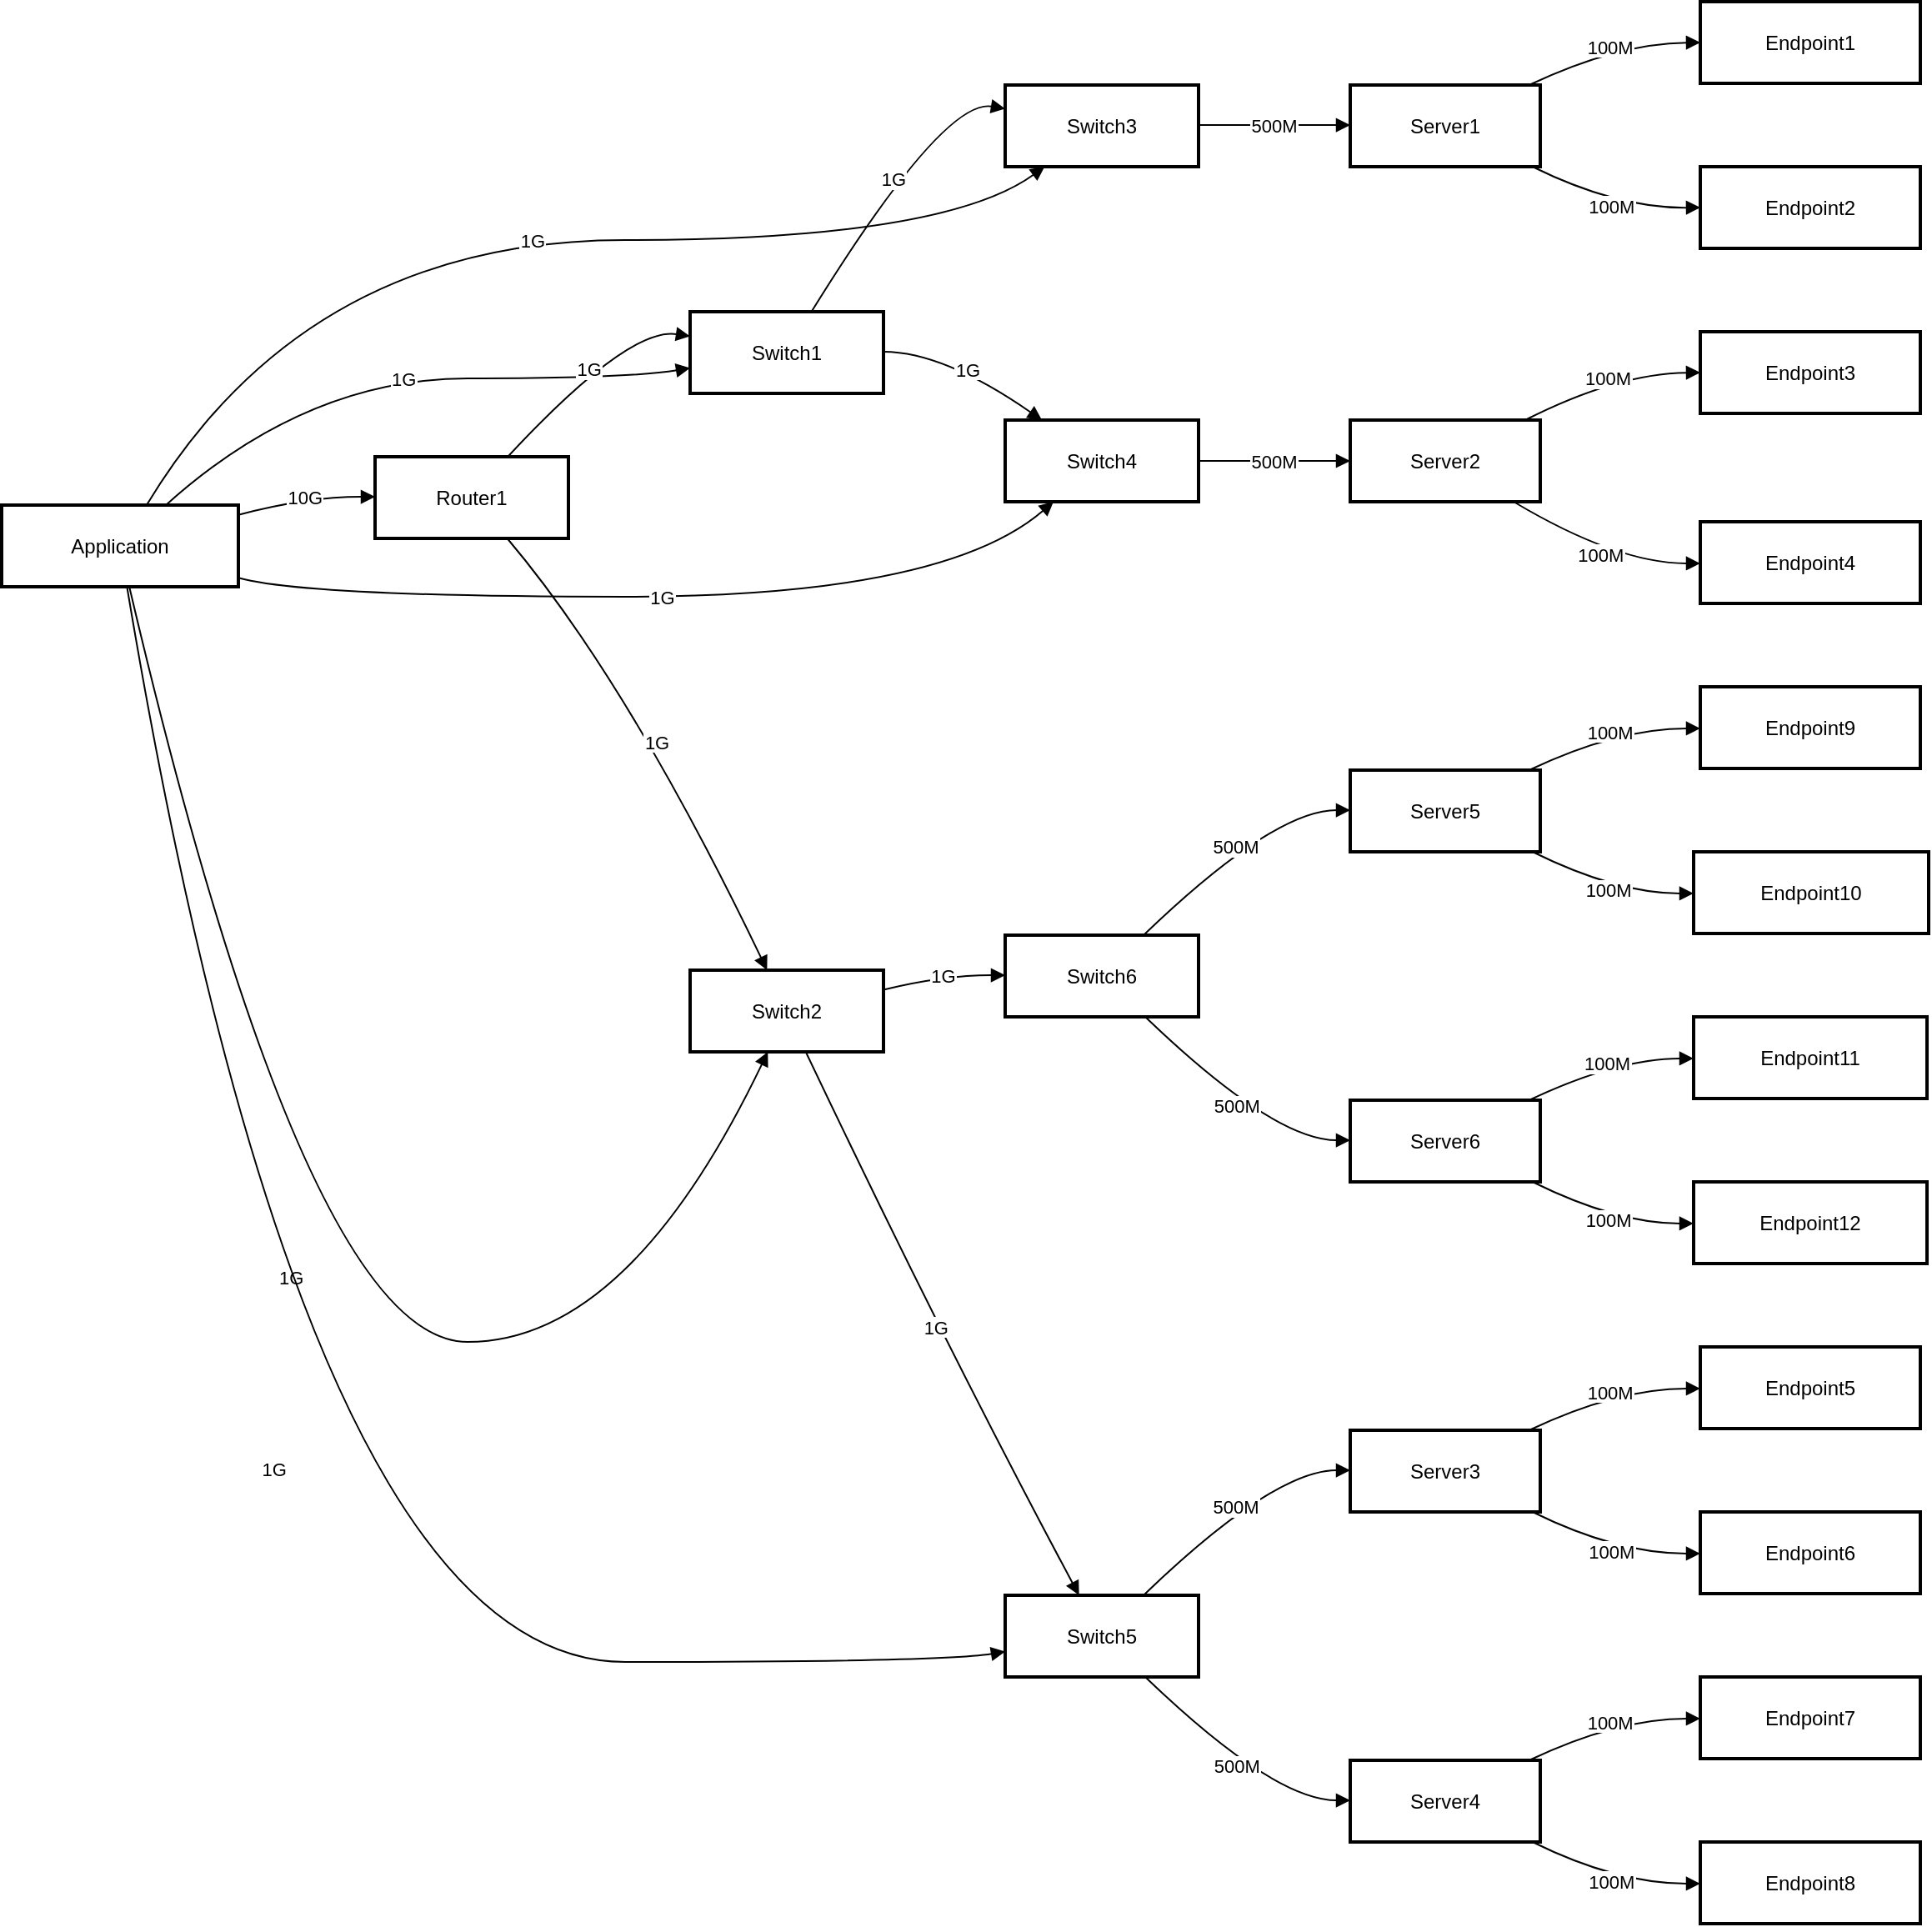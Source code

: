 <mxfile version="24.7.16">
  <diagram name="Seite-1" id="dqsLzKi4FgeO7Q9_Gg5U">
    <mxGraphModel>
      <root>
        <mxCell id="0" />
        <mxCell id="1" parent="0" />
        <mxCell id="2" value="Application" style="whiteSpace=wrap;strokeWidth=2;" vertex="1" parent="1">
          <mxGeometry x="8" y="310" width="142" height="49" as="geometry" />
        </mxCell>
        <mxCell id="3" value="Router1" style="whiteSpace=wrap;strokeWidth=2;" vertex="1" parent="1">
          <mxGeometry x="232" y="281" width="116" height="49" as="geometry" />
        </mxCell>
        <mxCell id="4" value="Switch1" style="whiteSpace=wrap;strokeWidth=2;" vertex="1" parent="1">
          <mxGeometry x="421" y="194" width="116" height="49" as="geometry" />
        </mxCell>
        <mxCell id="5" value="Switch2" style="whiteSpace=wrap;strokeWidth=2;" vertex="1" parent="1">
          <mxGeometry x="421" y="589" width="116" height="49" as="geometry" />
        </mxCell>
        <mxCell id="6" value="Switch3" style="whiteSpace=wrap;strokeWidth=2;" vertex="1" parent="1">
          <mxGeometry x="610" y="58" width="116" height="49" as="geometry" />
        </mxCell>
        <mxCell id="7" value="Switch4" style="whiteSpace=wrap;strokeWidth=2;" vertex="1" parent="1">
          <mxGeometry x="610" y="259" width="116" height="49" as="geometry" />
        </mxCell>
        <mxCell id="8" value="Switch5" style="whiteSpace=wrap;strokeWidth=2;" vertex="1" parent="1">
          <mxGeometry x="610" y="964" width="116" height="49" as="geometry" />
        </mxCell>
        <mxCell id="9" value="Switch6" style="whiteSpace=wrap;strokeWidth=2;" vertex="1" parent="1">
          <mxGeometry x="610" y="568" width="116" height="49" as="geometry" />
        </mxCell>
        <mxCell id="10" value="Server1" style="whiteSpace=wrap;strokeWidth=2;" vertex="1" parent="1">
          <mxGeometry x="817" y="58" width="114" height="49" as="geometry" />
        </mxCell>
        <mxCell id="11" value="Server2" style="whiteSpace=wrap;strokeWidth=2;" vertex="1" parent="1">
          <mxGeometry x="817" y="259" width="114" height="49" as="geometry" />
        </mxCell>
        <mxCell id="12" value="Server3" style="whiteSpace=wrap;strokeWidth=2;" vertex="1" parent="1">
          <mxGeometry x="817" y="865" width="114" height="49" as="geometry" />
        </mxCell>
        <mxCell id="13" value="Server4" style="whiteSpace=wrap;strokeWidth=2;" vertex="1" parent="1">
          <mxGeometry x="817" y="1063" width="114" height="49" as="geometry" />
        </mxCell>
        <mxCell id="14" value="Server5" style="whiteSpace=wrap;strokeWidth=2;" vertex="1" parent="1">
          <mxGeometry x="817" y="469" width="114" height="49" as="geometry" />
        </mxCell>
        <mxCell id="15" value="Server6" style="whiteSpace=wrap;strokeWidth=2;" vertex="1" parent="1">
          <mxGeometry x="817" y="667" width="114" height="49" as="geometry" />
        </mxCell>
        <mxCell id="16" value="Endpoint1" style="whiteSpace=wrap;strokeWidth=2;" vertex="1" parent="1">
          <mxGeometry x="1027" y="8" width="132" height="49" as="geometry" />
        </mxCell>
        <mxCell id="17" value="Endpoint2" style="whiteSpace=wrap;strokeWidth=2;" vertex="1" parent="1">
          <mxGeometry x="1027" y="107" width="132" height="49" as="geometry" />
        </mxCell>
        <mxCell id="18" value="Endpoint3" style="whiteSpace=wrap;strokeWidth=2;" vertex="1" parent="1">
          <mxGeometry x="1027" y="206" width="132" height="49" as="geometry" />
        </mxCell>
        <mxCell id="19" value="Endpoint4" style="whiteSpace=wrap;strokeWidth=2;" vertex="1" parent="1">
          <mxGeometry x="1027" y="320" width="132" height="49" as="geometry" />
        </mxCell>
        <mxCell id="20" value="Endpoint5" style="whiteSpace=wrap;strokeWidth=2;" vertex="1" parent="1">
          <mxGeometry x="1027" y="815" width="132" height="49" as="geometry" />
        </mxCell>
        <mxCell id="21" value="Endpoint6" style="whiteSpace=wrap;strokeWidth=2;" vertex="1" parent="1">
          <mxGeometry x="1027" y="914" width="132" height="49" as="geometry" />
        </mxCell>
        <mxCell id="22" value="Endpoint7" style="whiteSpace=wrap;strokeWidth=2;" vertex="1" parent="1">
          <mxGeometry x="1027" y="1013" width="132" height="49" as="geometry" />
        </mxCell>
        <mxCell id="23" value="Endpoint8" style="whiteSpace=wrap;strokeWidth=2;" vertex="1" parent="1">
          <mxGeometry x="1027" y="1112" width="132" height="49" as="geometry" />
        </mxCell>
        <mxCell id="24" value="Endpoint9" style="whiteSpace=wrap;strokeWidth=2;" vertex="1" parent="1">
          <mxGeometry x="1027" y="419" width="132" height="49" as="geometry" />
        </mxCell>
        <mxCell id="25" value="Endpoint10" style="whiteSpace=wrap;strokeWidth=2;" vertex="1" parent="1">
          <mxGeometry x="1023" y="518" width="141" height="49" as="geometry" />
        </mxCell>
        <mxCell id="26" value="Endpoint11" style="whiteSpace=wrap;strokeWidth=2;" vertex="1" parent="1">
          <mxGeometry x="1023" y="617" width="140" height="49" as="geometry" />
        </mxCell>
        <mxCell id="27" value="Endpoint12" style="whiteSpace=wrap;strokeWidth=2;" vertex="1" parent="1">
          <mxGeometry x="1023" y="716" width="140" height="49" as="geometry" />
        </mxCell>
        <mxCell id="28" value="10G" style="curved=1;startArrow=none;endArrow=block;exitX=1;exitY=0.12;entryX=0;entryY=0.49;" edge="1" parent="1" source="2" target="3">
          <mxGeometry relative="1" as="geometry">
            <Array as="points">
              <mxPoint x="191" y="305" />
            </Array>
          </mxGeometry>
        </mxCell>
        <mxCell id="29" value="1G" style="curved=1;startArrow=none;endArrow=block;exitX=0.69;exitY=0.01;entryX=0;entryY=0.69;" edge="1" parent="1" source="2" target="4">
          <mxGeometry relative="1" as="geometry">
            <Array as="points">
              <mxPoint x="191" y="234" />
              <mxPoint x="384" y="234" />
            </Array>
          </mxGeometry>
        </mxCell>
        <mxCell id="30" value="1G" style="curved=1;startArrow=none;endArrow=block;exitX=0.54;exitY=1.01;entryX=0.4;entryY=1.01;" edge="1" parent="1" source="2" target="5">
          <mxGeometry relative="1" as="geometry">
            <Array as="points">
              <mxPoint x="191" y="812" />
              <mxPoint x="384" y="812" />
            </Array>
          </mxGeometry>
        </mxCell>
        <mxCell id="31" value="1G" style="curved=1;startArrow=none;endArrow=block;exitX=0.61;exitY=0.01;entryX=0.21;entryY=0.99;" edge="1" parent="1" source="2" target="6">
          <mxGeometry relative="1" as="geometry">
            <Array as="points">
              <mxPoint x="191" y="151" />
              <mxPoint x="573" y="151" />
            </Array>
          </mxGeometry>
        </mxCell>
        <mxCell id="32" value="1G" style="curved=1;startArrow=none;endArrow=block;exitX=1;exitY=0.89;entryX=0.25;entryY=1;" edge="1" parent="1" source="2" target="7">
          <mxGeometry relative="1" as="geometry">
            <Array as="points">
              <mxPoint x="191" y="365" />
              <mxPoint x="573" y="365" />
            </Array>
          </mxGeometry>
        </mxCell>
        <mxCell id="33" value="1G" style="curved=1;startArrow=none;endArrow=block;exitX=0.53;exitY=1.01;entryX=0;entryY=0.69;" edge="1" parent="1" source="2" target="8">
          <mxGeometry relative="1" as="geometry">
            <Array as="points">
              <mxPoint x="191" y="1004" />
              <mxPoint x="573" y="1004" />
            </Array>
          </mxGeometry>
        </mxCell>
        <mxCell id="34" value="1G" style="curved=1;startArrow=none;endArrow=block;exitX=0.69;exitY=-0.01;entryX=0;entryY=0.3;" edge="1" parent="1" source="3" target="4">
          <mxGeometry relative="1" as="geometry">
            <Array as="points">
              <mxPoint x="384" y="203" />
            </Array>
          </mxGeometry>
        </mxCell>
        <mxCell id="35" value="1G" style="curved=1;startArrow=none;endArrow=block;exitX=0.68;exitY=0.99;entryX=0.4;entryY=0.01;" edge="1" parent="1" source="3" target="5">
          <mxGeometry relative="1" as="geometry">
            <Array as="points">
              <mxPoint x="384" y="416" />
            </Array>
          </mxGeometry>
        </mxCell>
        <mxCell id="36" value="1G" style="curved=1;startArrow=none;endArrow=block;exitX=0.63;exitY=-0.01;entryX=0;entryY=0.29;" edge="1" parent="1" source="4" target="6">
          <mxGeometry relative="1" as="geometry">
            <Array as="points">
              <mxPoint x="573" y="66" />
            </Array>
          </mxGeometry>
        </mxCell>
        <mxCell id="37" value="1G" style="curved=1;startArrow=none;endArrow=block;exitX=1;exitY=0.49;entryX=0.19;entryY=0;" edge="1" parent="1" source="4" target="7">
          <mxGeometry relative="1" as="geometry">
            <Array as="points">
              <mxPoint x="573" y="218" />
            </Array>
          </mxGeometry>
        </mxCell>
        <mxCell id="38" value="1G" style="curved=1;startArrow=none;endArrow=block;exitX=0.6;exitY=1.01;entryX=0.38;entryY=-0.01;" edge="1" parent="1" source="5" target="8">
          <mxGeometry relative="1" as="geometry">
            <Array as="points">
              <mxPoint x="573" y="812" />
            </Array>
          </mxGeometry>
        </mxCell>
        <mxCell id="39" value="1G" style="curved=1;startArrow=none;endArrow=block;exitX=1;exitY=0.24;entryX=0;entryY=0.49;" edge="1" parent="1" source="5" target="9">
          <mxGeometry relative="1" as="geometry">
            <Array as="points">
              <mxPoint x="573" y="592" />
            </Array>
          </mxGeometry>
        </mxCell>
        <mxCell id="40" value="500M" style="curved=1;startArrow=none;endArrow=block;exitX=1;exitY=0.49;entryX=0;entryY=0.49;" edge="1" parent="1" source="6" target="10">
          <mxGeometry relative="1" as="geometry">
            <Array as="points" />
          </mxGeometry>
        </mxCell>
        <mxCell id="41" value="500M" style="curved=1;startArrow=none;endArrow=block;exitX=1;exitY=0.5;entryX=0;entryY=0.5;" edge="1" parent="1" source="7" target="11">
          <mxGeometry relative="1" as="geometry">
            <Array as="points" />
          </mxGeometry>
        </mxCell>
        <mxCell id="42" value="500M" style="curved=1;startArrow=none;endArrow=block;exitX=0.72;exitY=-0.01;entryX=0;entryY=0.49;" edge="1" parent="1" source="8" target="12">
          <mxGeometry relative="1" as="geometry">
            <Array as="points">
              <mxPoint x="771" y="889" />
            </Array>
          </mxGeometry>
        </mxCell>
        <mxCell id="43" value="500M" style="curved=1;startArrow=none;endArrow=block;exitX=0.72;exitY=0.99;entryX=0;entryY=0.49;" edge="1" parent="1" source="8" target="13">
          <mxGeometry relative="1" as="geometry">
            <Array as="points">
              <mxPoint x="771" y="1087" />
            </Array>
          </mxGeometry>
        </mxCell>
        <mxCell id="44" value="500M" style="curved=1;startArrow=none;endArrow=block;exitX=0.72;exitY=-0.01;entryX=0;entryY=0.49;" edge="1" parent="1" source="9" target="14">
          <mxGeometry relative="1" as="geometry">
            <Array as="points">
              <mxPoint x="771" y="493" />
            </Array>
          </mxGeometry>
        </mxCell>
        <mxCell id="45" value="500M" style="curved=1;startArrow=none;endArrow=block;exitX=0.72;exitY=0.99;entryX=0;entryY=0.49;" edge="1" parent="1" source="9" target="15">
          <mxGeometry relative="1" as="geometry">
            <Array as="points">
              <mxPoint x="771" y="691" />
            </Array>
          </mxGeometry>
        </mxCell>
        <mxCell id="46" value="100M" style="curved=1;startArrow=none;endArrow=block;exitX=0.95;exitY=-0.01;entryX=0;entryY=0.5;" edge="1" parent="1" source="10" target="16">
          <mxGeometry relative="1" as="geometry">
            <Array as="points">
              <mxPoint x="977" y="33" />
            </Array>
          </mxGeometry>
        </mxCell>
        <mxCell id="47" value="100M" style="curved=1;startArrow=none;endArrow=block;exitX=0.95;exitY=0.99;entryX=0;entryY=0.5;" edge="1" parent="1" source="10" target="17">
          <mxGeometry relative="1" as="geometry">
            <Array as="points">
              <mxPoint x="977" y="132" />
            </Array>
          </mxGeometry>
        </mxCell>
        <mxCell id="48" value="100M" style="curved=1;startArrow=none;endArrow=block;exitX=0.92;exitY=0;entryX=0;entryY=0.5;" edge="1" parent="1" source="11" target="18">
          <mxGeometry relative="1" as="geometry">
            <Array as="points">
              <mxPoint x="977" y="231" />
            </Array>
          </mxGeometry>
        </mxCell>
        <mxCell id="49" value="100M" style="curved=1;startArrow=none;endArrow=block;exitX=0.86;exitY=1;entryX=0;entryY=0.51;" edge="1" parent="1" source="11" target="19">
          <mxGeometry relative="1" as="geometry">
            <Array as="points">
              <mxPoint x="977" y="345" />
            </Array>
          </mxGeometry>
        </mxCell>
        <mxCell id="50" value="100M" style="curved=1;startArrow=none;endArrow=block;exitX=0.95;exitY=-0.01;entryX=0;entryY=0.51;" edge="1" parent="1" source="12" target="20">
          <mxGeometry relative="1" as="geometry">
            <Array as="points">
              <mxPoint x="977" y="840" />
            </Array>
          </mxGeometry>
        </mxCell>
        <mxCell id="51" value="100M" style="curved=1;startArrow=none;endArrow=block;exitX=0.95;exitY=0.99;entryX=0;entryY=0.51;" edge="1" parent="1" source="12" target="21">
          <mxGeometry relative="1" as="geometry">
            <Array as="points">
              <mxPoint x="977" y="939" />
            </Array>
          </mxGeometry>
        </mxCell>
        <mxCell id="52" value="100M" style="curved=1;startArrow=none;endArrow=block;exitX=0.95;exitY=-0.01;entryX=0;entryY=0.51;" edge="1" parent="1" source="13" target="22">
          <mxGeometry relative="1" as="geometry">
            <Array as="points">
              <mxPoint x="977" y="1038" />
            </Array>
          </mxGeometry>
        </mxCell>
        <mxCell id="53" value="100M" style="curved=1;startArrow=none;endArrow=block;exitX=0.95;exitY=0.99;entryX=0;entryY=0.51;" edge="1" parent="1" source="13" target="23">
          <mxGeometry relative="1" as="geometry">
            <Array as="points">
              <mxPoint x="977" y="1137" />
            </Array>
          </mxGeometry>
        </mxCell>
        <mxCell id="54" value="100M" style="curved=1;startArrow=none;endArrow=block;exitX=0.95;exitY=-0.01;entryX=0;entryY=0.51;" edge="1" parent="1" source="14" target="24">
          <mxGeometry relative="1" as="geometry">
            <Array as="points">
              <mxPoint x="977" y="444" />
            </Array>
          </mxGeometry>
        </mxCell>
        <mxCell id="55" value="100M" style="curved=1;startArrow=none;endArrow=block;exitX=0.95;exitY=0.99;entryX=0;entryY=0.51;" edge="1" parent="1" source="14" target="25">
          <mxGeometry relative="1" as="geometry">
            <Array as="points">
              <mxPoint x="977" y="543" />
            </Array>
          </mxGeometry>
        </mxCell>
        <mxCell id="56" value="100M" style="curved=1;startArrow=none;endArrow=block;exitX=0.95;exitY=-0.01;entryX=0;entryY=0.51;" edge="1" parent="1" source="15" target="26">
          <mxGeometry relative="1" as="geometry">
            <Array as="points">
              <mxPoint x="977" y="642" />
            </Array>
          </mxGeometry>
        </mxCell>
        <mxCell id="57" value="100M" style="curved=1;startArrow=none;endArrow=block;exitX=0.95;exitY=0.99;entryX=0;entryY=0.51;" edge="1" parent="1" source="15" target="27">
          <mxGeometry relative="1" as="geometry">
            <Array as="points">
              <mxPoint x="977" y="741" />
            </Array>
          </mxGeometry>
        </mxCell>
      </root>
    </mxGraphModel>
  </diagram>
</mxfile>

